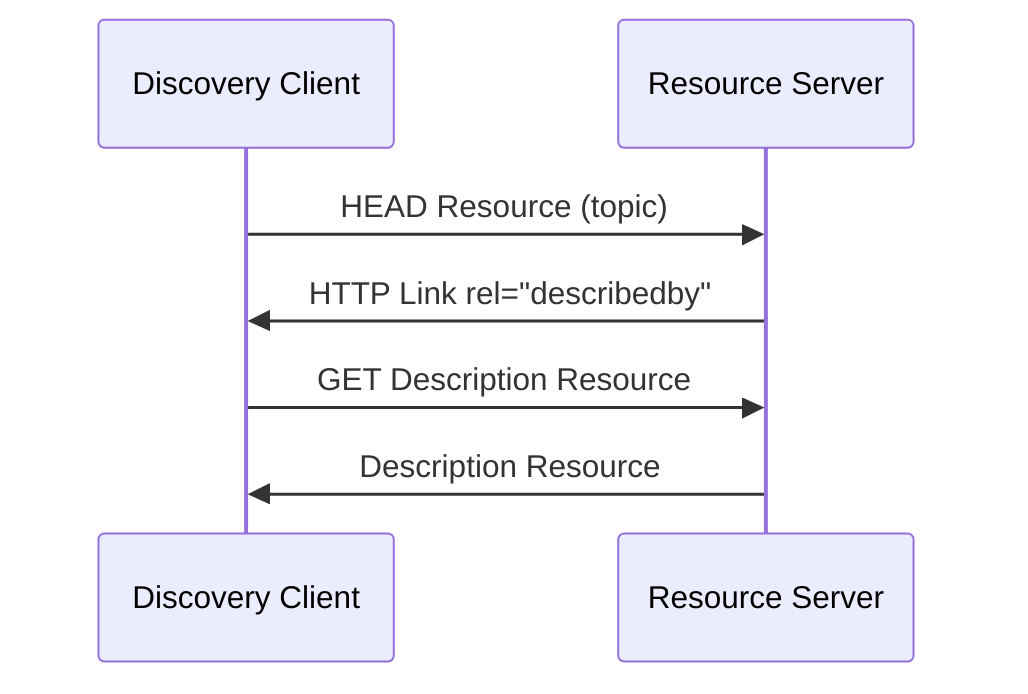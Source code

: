 sequenceDiagram
  participant Discovery Client
  participant Resource Server

  Discovery Client ->> Resource Server: HEAD Resource (topic)
  Resource Server ->> Discovery Client: HTTP Link rel="describedby"
  Discovery Client ->> Resource Server: GET Description Resource
  Resource Server ->> Discovery Client: Description Resource